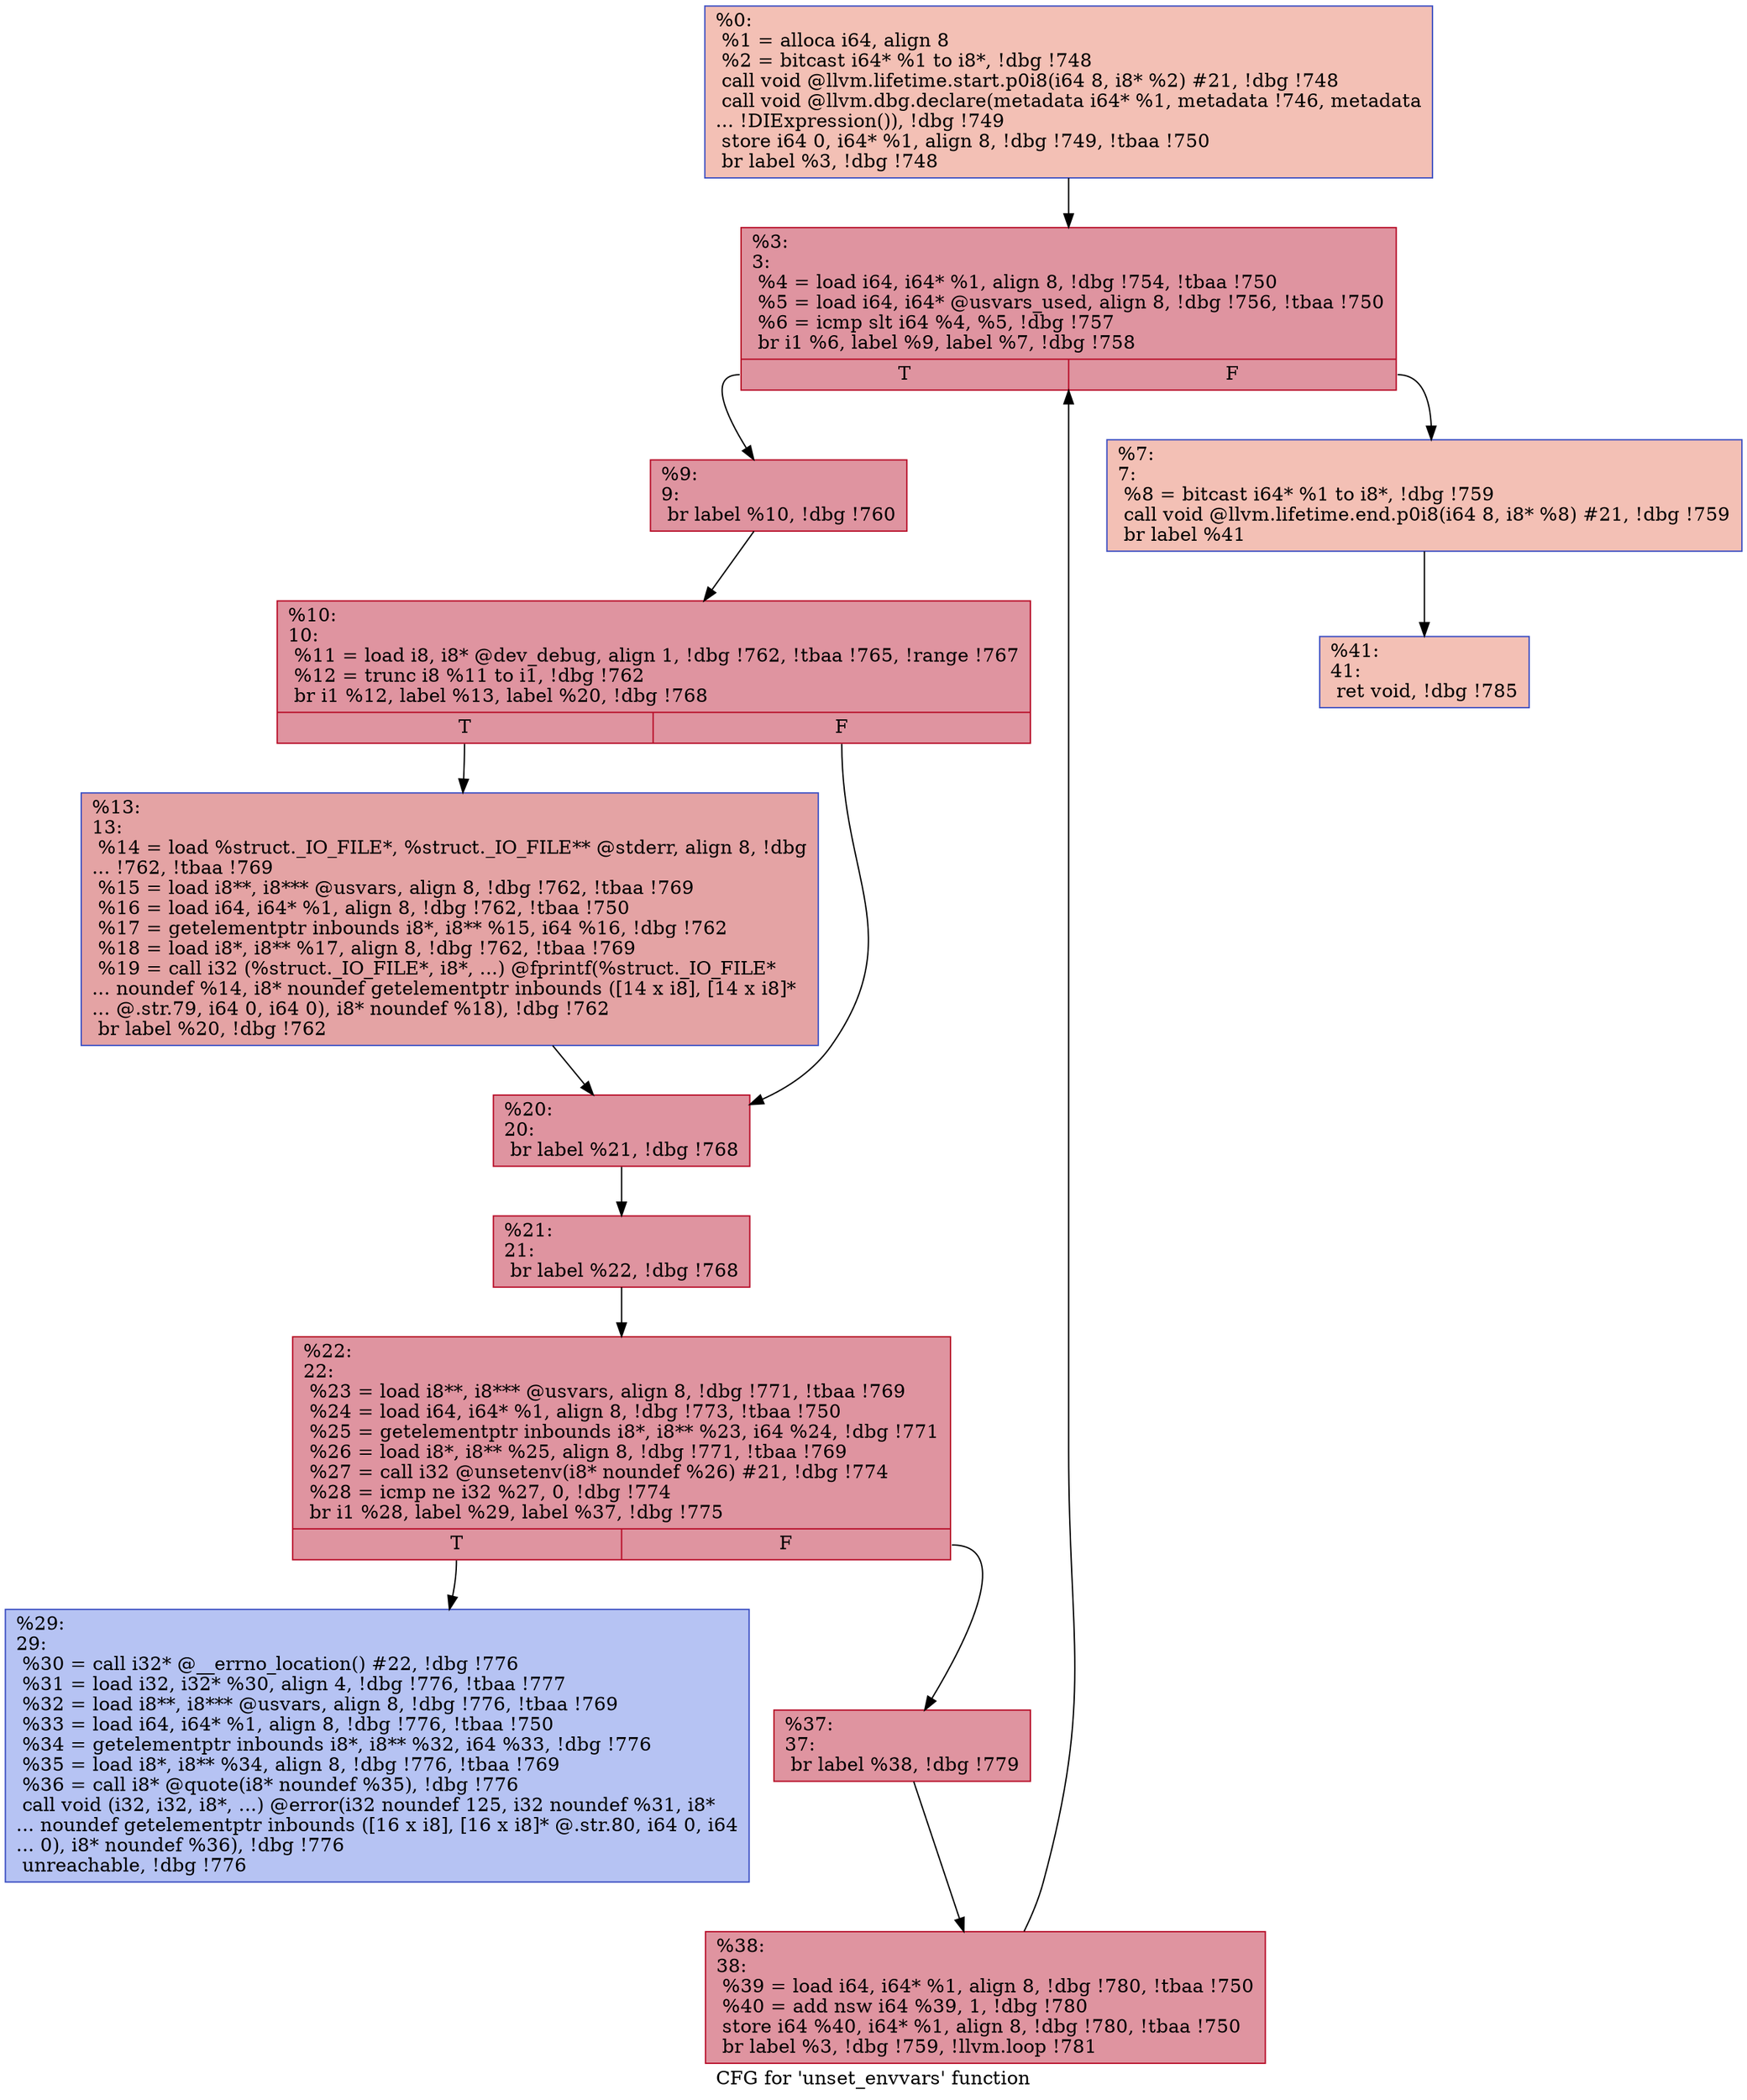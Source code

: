 digraph "CFG for 'unset_envvars' function" {
	label="CFG for 'unset_envvars' function";

	Node0x903820 [shape=record,color="#3d50c3ff", style=filled, fillcolor="#e5705870",label="{%0:\l  %1 = alloca i64, align 8\l  %2 = bitcast i64* %1 to i8*, !dbg !748\l  call void @llvm.lifetime.start.p0i8(i64 8, i8* %2) #21, !dbg !748\l  call void @llvm.dbg.declare(metadata i64* %1, metadata !746, metadata\l... !DIExpression()), !dbg !749\l  store i64 0, i64* %1, align 8, !dbg !749, !tbaa !750\l  br label %3, !dbg !748\l}"];
	Node0x903820 -> Node0x9039e0;
	Node0x9039e0 [shape=record,color="#b70d28ff", style=filled, fillcolor="#b70d2870",label="{%3:\l3:                                                \l  %4 = load i64, i64* %1, align 8, !dbg !754, !tbaa !750\l  %5 = load i64, i64* @usvars_used, align 8, !dbg !756, !tbaa !750\l  %6 = icmp slt i64 %4, %5, !dbg !757\l  br i1 %6, label %9, label %7, !dbg !758\l|{<s0>T|<s1>F}}"];
	Node0x9039e0:s0 -> Node0x903a80;
	Node0x9039e0:s1 -> Node0x903a30;
	Node0x903a30 [shape=record,color="#3d50c3ff", style=filled, fillcolor="#e5705870",label="{%7:\l7:                                                \l  %8 = bitcast i64* %1 to i8*, !dbg !759\l  call void @llvm.lifetime.end.p0i8(i64 8, i8* %8) #21, !dbg !759\l  br label %41\l}"];
	Node0x903a30 -> Node0x903d50;
	Node0x903a80 [shape=record,color="#b70d28ff", style=filled, fillcolor="#b70d2870",label="{%9:\l9:                                                \l  br label %10, !dbg !760\l}"];
	Node0x903a80 -> Node0x903ad0;
	Node0x903ad0 [shape=record,color="#b70d28ff", style=filled, fillcolor="#b70d2870",label="{%10:\l10:                                               \l  %11 = load i8, i8* @dev_debug, align 1, !dbg !762, !tbaa !765, !range !767\l  %12 = trunc i8 %11 to i1, !dbg !762\l  br i1 %12, label %13, label %20, !dbg !768\l|{<s0>T|<s1>F}}"];
	Node0x903ad0:s0 -> Node0x903b20;
	Node0x903ad0:s1 -> Node0x903b70;
	Node0x903b20 [shape=record,color="#3d50c3ff", style=filled, fillcolor="#c32e3170",label="{%13:\l13:                                               \l  %14 = load %struct._IO_FILE*, %struct._IO_FILE** @stderr, align 8, !dbg\l... !762, !tbaa !769\l  %15 = load i8**, i8*** @usvars, align 8, !dbg !762, !tbaa !769\l  %16 = load i64, i64* %1, align 8, !dbg !762, !tbaa !750\l  %17 = getelementptr inbounds i8*, i8** %15, i64 %16, !dbg !762\l  %18 = load i8*, i8** %17, align 8, !dbg !762, !tbaa !769\l  %19 = call i32 (%struct._IO_FILE*, i8*, ...) @fprintf(%struct._IO_FILE*\l... noundef %14, i8* noundef getelementptr inbounds ([14 x i8], [14 x i8]*\l... @.str.79, i64 0, i64 0), i8* noundef %18), !dbg !762\l  br label %20, !dbg !762\l}"];
	Node0x903b20 -> Node0x903b70;
	Node0x903b70 [shape=record,color="#b70d28ff", style=filled, fillcolor="#b70d2870",label="{%20:\l20:                                               \l  br label %21, !dbg !768\l}"];
	Node0x903b70 -> Node0x903bc0;
	Node0x903bc0 [shape=record,color="#b70d28ff", style=filled, fillcolor="#b70d2870",label="{%21:\l21:                                               \l  br label %22, !dbg !768\l}"];
	Node0x903bc0 -> Node0x903c10;
	Node0x903c10 [shape=record,color="#b70d28ff", style=filled, fillcolor="#b70d2870",label="{%22:\l22:                                               \l  %23 = load i8**, i8*** @usvars, align 8, !dbg !771, !tbaa !769\l  %24 = load i64, i64* %1, align 8, !dbg !773, !tbaa !750\l  %25 = getelementptr inbounds i8*, i8** %23, i64 %24, !dbg !771\l  %26 = load i8*, i8** %25, align 8, !dbg !771, !tbaa !769\l  %27 = call i32 @unsetenv(i8* noundef %26) #21, !dbg !774\l  %28 = icmp ne i32 %27, 0, !dbg !774\l  br i1 %28, label %29, label %37, !dbg !775\l|{<s0>T|<s1>F}}"];
	Node0x903c10:s0 -> Node0x903c60;
	Node0x903c10:s1 -> Node0x903cb0;
	Node0x903c60 [shape=record,color="#3d50c3ff", style=filled, fillcolor="#5977e370",label="{%29:\l29:                                               \l  %30 = call i32* @__errno_location() #22, !dbg !776\l  %31 = load i32, i32* %30, align 4, !dbg !776, !tbaa !777\l  %32 = load i8**, i8*** @usvars, align 8, !dbg !776, !tbaa !769\l  %33 = load i64, i64* %1, align 8, !dbg !776, !tbaa !750\l  %34 = getelementptr inbounds i8*, i8** %32, i64 %33, !dbg !776\l  %35 = load i8*, i8** %34, align 8, !dbg !776, !tbaa !769\l  %36 = call i8* @quote(i8* noundef %35), !dbg !776\l  call void (i32, i32, i8*, ...) @error(i32 noundef 125, i32 noundef %31, i8*\l... noundef getelementptr inbounds ([16 x i8], [16 x i8]* @.str.80, i64 0, i64\l... 0), i8* noundef %36), !dbg !776\l  unreachable, !dbg !776\l}"];
	Node0x903cb0 [shape=record,color="#b70d28ff", style=filled, fillcolor="#b70d2870",label="{%37:\l37:                                               \l  br label %38, !dbg !779\l}"];
	Node0x903cb0 -> Node0x903d00;
	Node0x903d00 [shape=record,color="#b70d28ff", style=filled, fillcolor="#b70d2870",label="{%38:\l38:                                               \l  %39 = load i64, i64* %1, align 8, !dbg !780, !tbaa !750\l  %40 = add nsw i64 %39, 1, !dbg !780\l  store i64 %40, i64* %1, align 8, !dbg !780, !tbaa !750\l  br label %3, !dbg !759, !llvm.loop !781\l}"];
	Node0x903d00 -> Node0x9039e0;
	Node0x903d50 [shape=record,color="#3d50c3ff", style=filled, fillcolor="#e5705870",label="{%41:\l41:                                               \l  ret void, !dbg !785\l}"];
}
